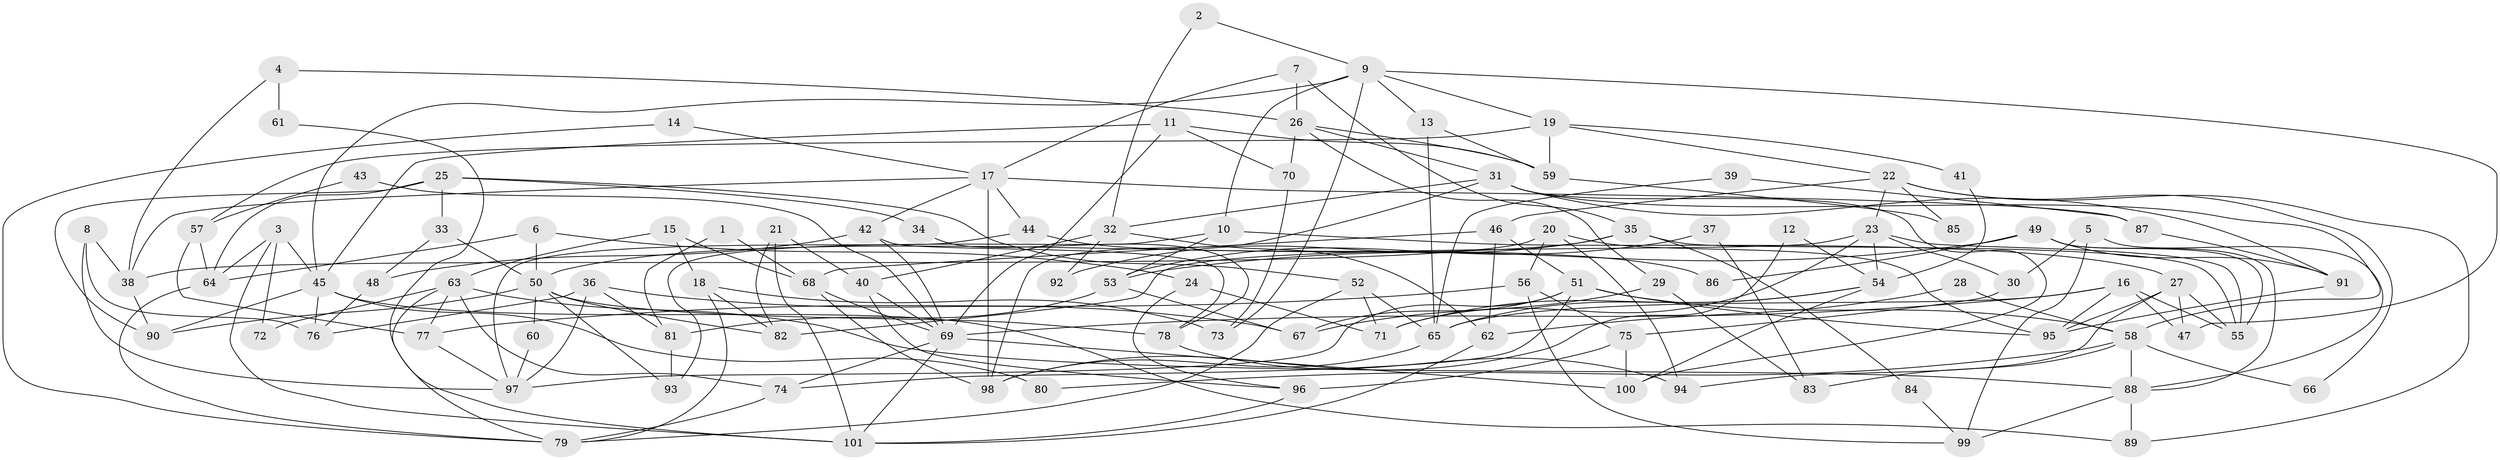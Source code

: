 // coarse degree distribution, {7: 0.21951219512195122, 5: 0.1951219512195122, 3: 0.14634146341463414, 8: 0.21951219512195122, 4: 0.07317073170731707, 10: 0.04878048780487805, 9: 0.024390243902439025, 6: 0.04878048780487805, 2: 0.024390243902439025}
// Generated by graph-tools (version 1.1) at 2025/37/03/04/25 23:37:11]
// undirected, 101 vertices, 202 edges
graph export_dot {
  node [color=gray90,style=filled];
  1;
  2;
  3;
  4;
  5;
  6;
  7;
  8;
  9;
  10;
  11;
  12;
  13;
  14;
  15;
  16;
  17;
  18;
  19;
  20;
  21;
  22;
  23;
  24;
  25;
  26;
  27;
  28;
  29;
  30;
  31;
  32;
  33;
  34;
  35;
  36;
  37;
  38;
  39;
  40;
  41;
  42;
  43;
  44;
  45;
  46;
  47;
  48;
  49;
  50;
  51;
  52;
  53;
  54;
  55;
  56;
  57;
  58;
  59;
  60;
  61;
  62;
  63;
  64;
  65;
  66;
  67;
  68;
  69;
  70;
  71;
  72;
  73;
  74;
  75;
  76;
  77;
  78;
  79;
  80;
  81;
  82;
  83;
  84;
  85;
  86;
  87;
  88;
  89;
  90;
  91;
  92;
  93;
  94;
  95;
  96;
  97;
  98;
  99;
  100;
  101;
  1 -- 81;
  1 -- 68;
  2 -- 32;
  2 -- 9;
  3 -- 45;
  3 -- 101;
  3 -- 64;
  3 -- 72;
  4 -- 26;
  4 -- 38;
  4 -- 61;
  5 -- 30;
  5 -- 88;
  5 -- 99;
  6 -- 24;
  6 -- 64;
  6 -- 50;
  7 -- 26;
  7 -- 35;
  7 -- 17;
  8 -- 76;
  8 -- 97;
  8 -- 38;
  9 -- 10;
  9 -- 19;
  9 -- 13;
  9 -- 45;
  9 -- 47;
  9 -- 73;
  10 -- 53;
  10 -- 27;
  10 -- 93;
  11 -- 45;
  11 -- 59;
  11 -- 69;
  11 -- 70;
  12 -- 98;
  12 -- 54;
  13 -- 65;
  13 -- 59;
  14 -- 79;
  14 -- 17;
  15 -- 68;
  15 -- 63;
  15 -- 18;
  16 -- 95;
  16 -- 69;
  16 -- 47;
  16 -- 55;
  16 -- 65;
  17 -- 98;
  17 -- 38;
  17 -- 42;
  17 -- 44;
  17 -- 87;
  18 -- 79;
  18 -- 73;
  18 -- 82;
  19 -- 57;
  19 -- 59;
  19 -- 22;
  19 -- 41;
  20 -- 38;
  20 -- 94;
  20 -- 56;
  20 -- 95;
  21 -- 82;
  21 -- 40;
  21 -- 101;
  22 -- 46;
  22 -- 23;
  22 -- 66;
  22 -- 85;
  22 -- 89;
  23 -- 55;
  23 -- 30;
  23 -- 54;
  23 -- 71;
  23 -- 82;
  24 -- 71;
  24 -- 96;
  25 -- 64;
  25 -- 90;
  25 -- 33;
  25 -- 34;
  25 -- 52;
  26 -- 70;
  26 -- 31;
  26 -- 29;
  26 -- 59;
  27 -- 95;
  27 -- 47;
  27 -- 55;
  27 -- 94;
  28 -- 58;
  28 -- 62;
  29 -- 67;
  29 -- 83;
  30 -- 75;
  31 -- 100;
  31 -- 32;
  31 -- 58;
  31 -- 91;
  31 -- 98;
  32 -- 62;
  32 -- 40;
  32 -- 92;
  33 -- 50;
  33 -- 48;
  34 -- 78;
  35 -- 55;
  35 -- 50;
  35 -- 84;
  35 -- 92;
  36 -- 97;
  36 -- 76;
  36 -- 67;
  36 -- 81;
  37 -- 53;
  37 -- 83;
  38 -- 90;
  39 -- 65;
  39 -- 87;
  40 -- 96;
  40 -- 69;
  41 -- 54;
  42 -- 69;
  42 -- 48;
  42 -- 78;
  43 -- 69;
  43 -- 57;
  44 -- 97;
  44 -- 86;
  45 -- 90;
  45 -- 76;
  45 -- 80;
  45 -- 89;
  46 -- 68;
  46 -- 51;
  46 -- 62;
  48 -- 76;
  49 -- 91;
  49 -- 55;
  49 -- 53;
  49 -- 86;
  49 -- 88;
  50 -- 82;
  50 -- 60;
  50 -- 78;
  50 -- 90;
  50 -- 93;
  51 -- 67;
  51 -- 58;
  51 -- 74;
  51 -- 95;
  51 -- 97;
  52 -- 65;
  52 -- 71;
  52 -- 79;
  53 -- 81;
  53 -- 67;
  54 -- 71;
  54 -- 65;
  54 -- 100;
  56 -- 99;
  56 -- 75;
  56 -- 77;
  57 -- 77;
  57 -- 64;
  58 -- 88;
  58 -- 66;
  58 -- 80;
  58 -- 83;
  59 -- 85;
  60 -- 97;
  61 -- 101;
  62 -- 101;
  63 -- 88;
  63 -- 79;
  63 -- 72;
  63 -- 74;
  63 -- 77;
  64 -- 79;
  65 -- 98;
  68 -- 98;
  68 -- 69;
  69 -- 74;
  69 -- 100;
  69 -- 101;
  70 -- 73;
  74 -- 79;
  75 -- 100;
  75 -- 96;
  77 -- 97;
  78 -- 94;
  81 -- 93;
  84 -- 99;
  87 -- 91;
  88 -- 89;
  88 -- 99;
  91 -- 95;
  96 -- 101;
}
